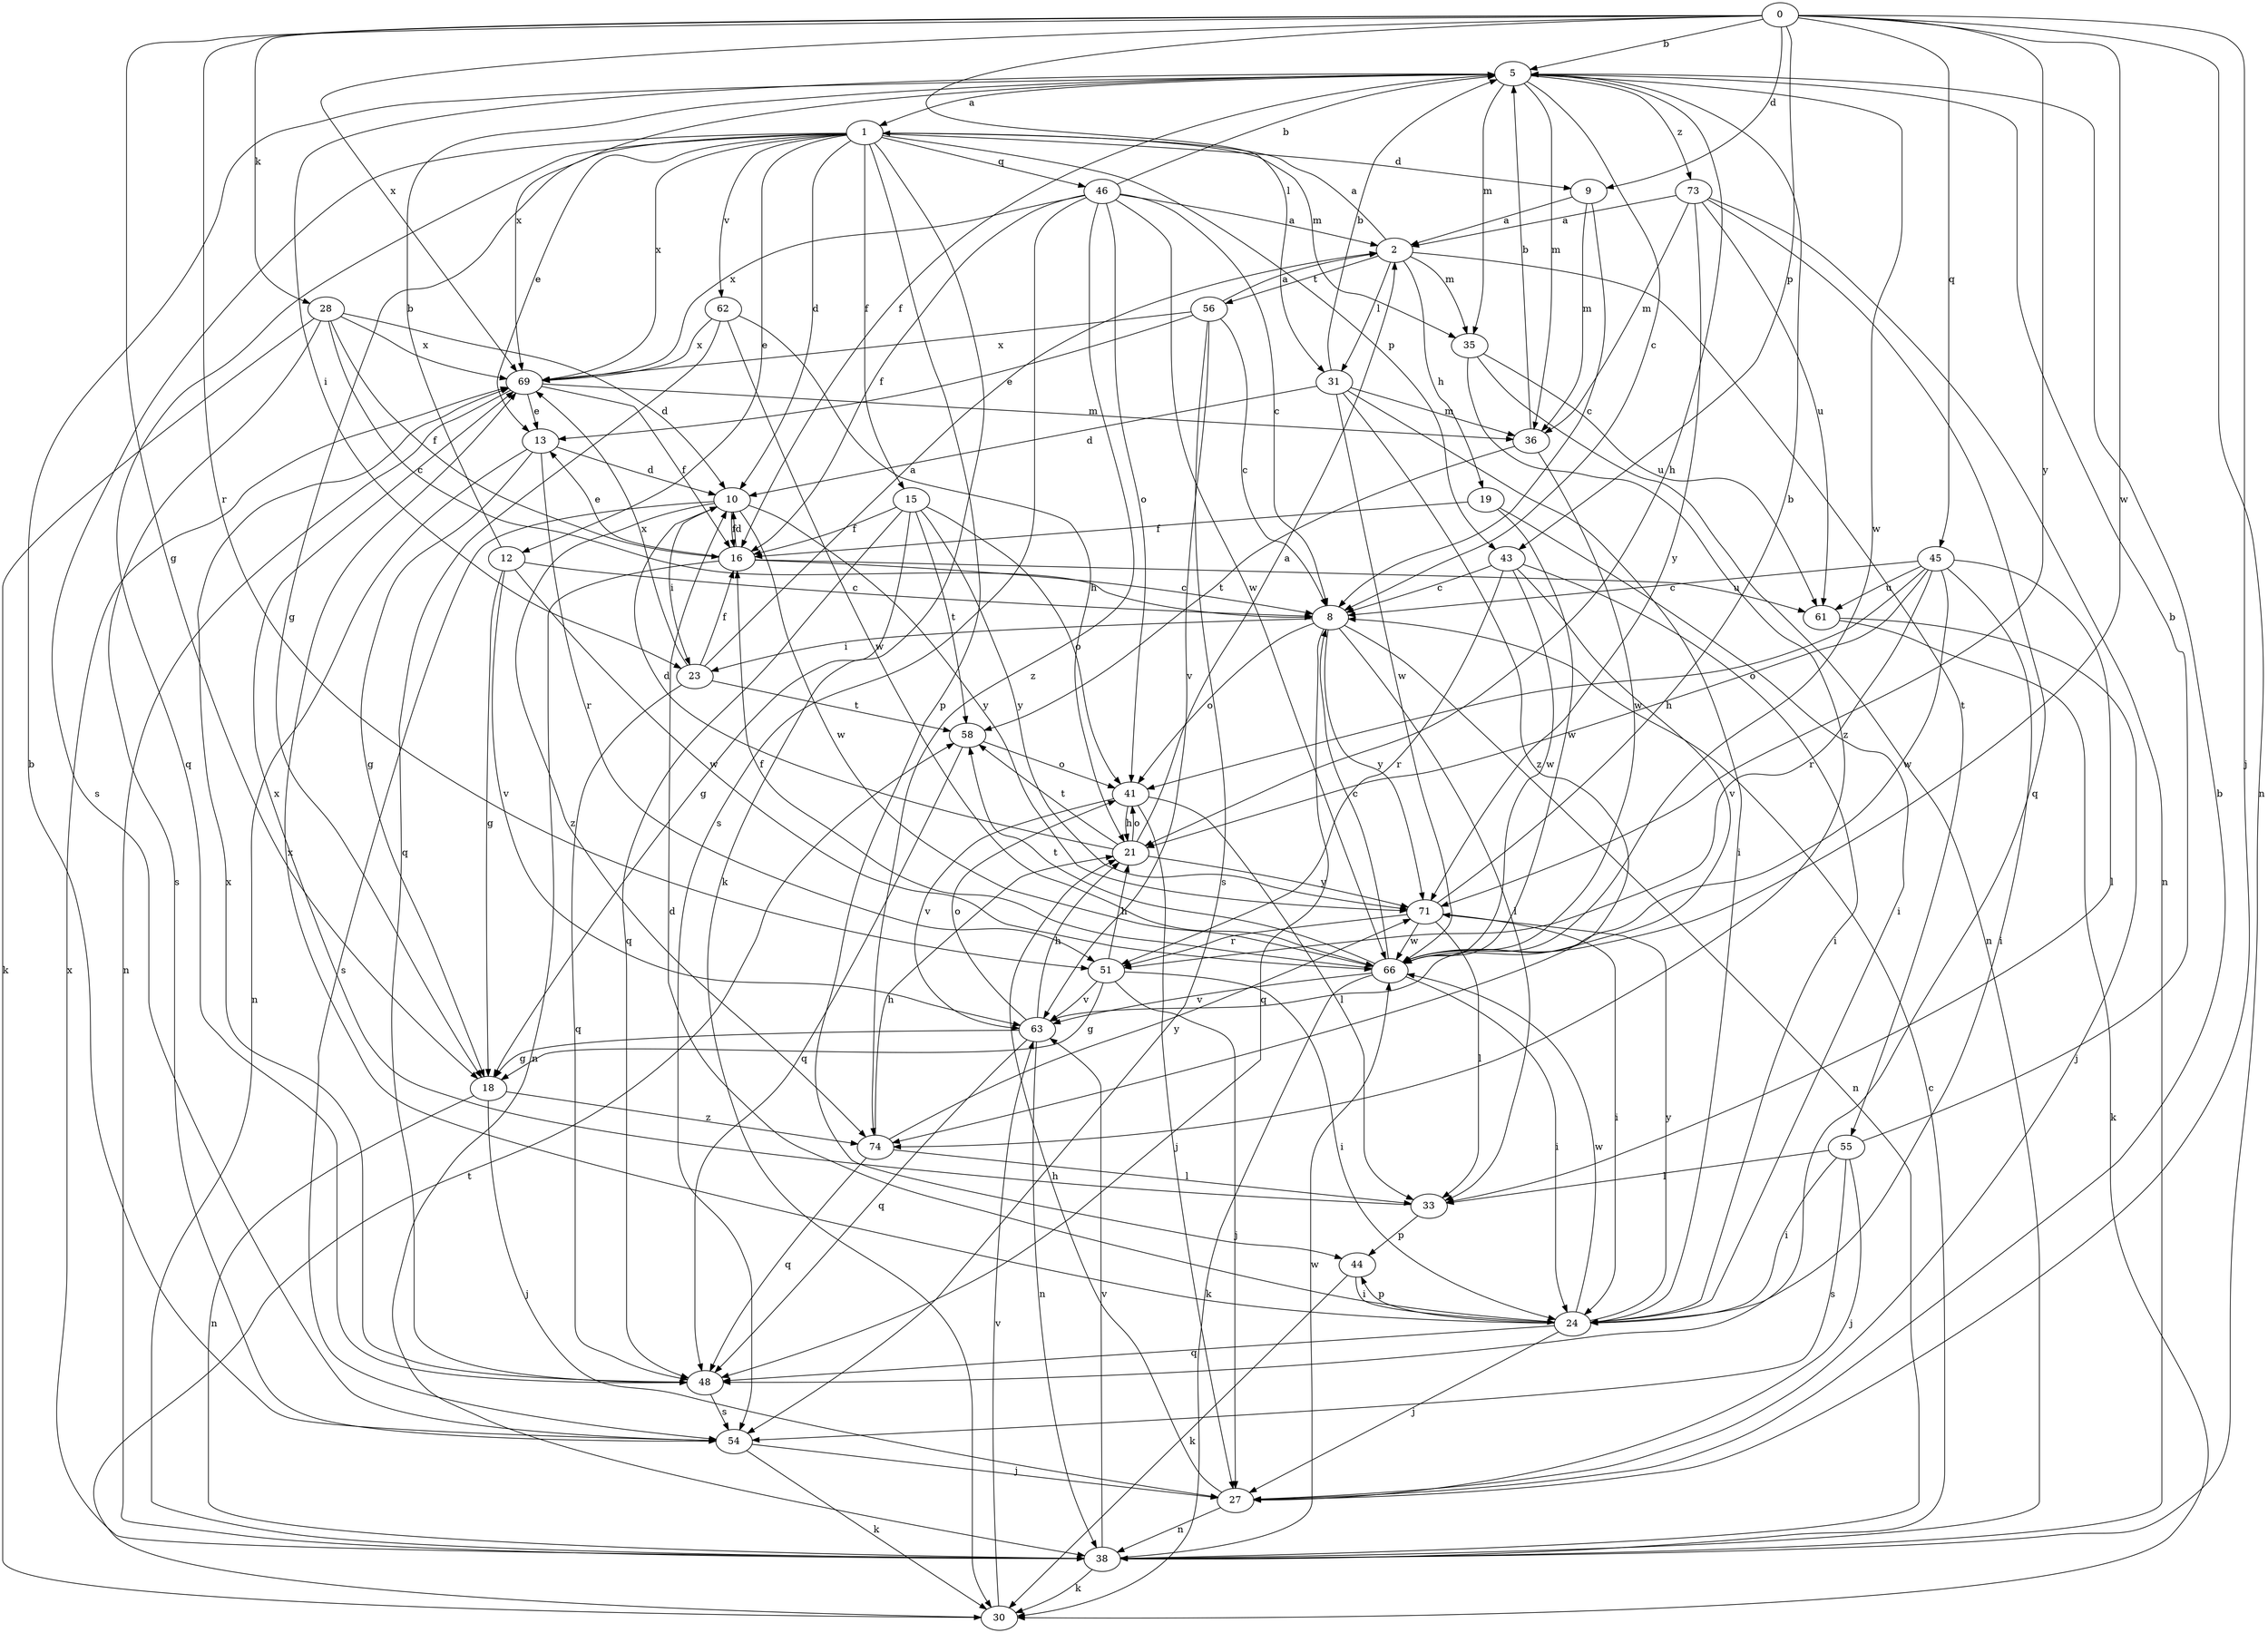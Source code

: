 strict digraph  {
0;
1;
2;
5;
8;
9;
10;
12;
13;
15;
16;
18;
19;
21;
23;
24;
27;
28;
30;
31;
33;
35;
36;
38;
41;
43;
44;
45;
46;
48;
51;
54;
55;
56;
58;
61;
62;
63;
66;
69;
71;
73;
74;
0 -> 5  [label=b];
0 -> 9  [label=d];
0 -> 18  [label=g];
0 -> 27  [label=j];
0 -> 28  [label=k];
0 -> 31  [label=l];
0 -> 38  [label=n];
0 -> 43  [label=p];
0 -> 45  [label=q];
0 -> 51  [label=r];
0 -> 66  [label=w];
0 -> 69  [label=x];
0 -> 71  [label=y];
1 -> 9  [label=d];
1 -> 10  [label=d];
1 -> 12  [label=e];
1 -> 13  [label=e];
1 -> 15  [label=f];
1 -> 18  [label=g];
1 -> 30  [label=k];
1 -> 35  [label=m];
1 -> 43  [label=p];
1 -> 44  [label=p];
1 -> 46  [label=q];
1 -> 48  [label=q];
1 -> 54  [label=s];
1 -> 62  [label=v];
1 -> 69  [label=x];
2 -> 1  [label=a];
2 -> 19  [label=h];
2 -> 31  [label=l];
2 -> 35  [label=m];
2 -> 55  [label=t];
2 -> 56  [label=t];
5 -> 1  [label=a];
5 -> 8  [label=c];
5 -> 16  [label=f];
5 -> 21  [label=h];
5 -> 23  [label=i];
5 -> 35  [label=m];
5 -> 36  [label=m];
5 -> 66  [label=w];
5 -> 69  [label=x];
5 -> 73  [label=z];
8 -> 23  [label=i];
8 -> 33  [label=l];
8 -> 38  [label=n];
8 -> 41  [label=o];
8 -> 48  [label=q];
8 -> 71  [label=y];
9 -> 2  [label=a];
9 -> 8  [label=c];
9 -> 36  [label=m];
10 -> 16  [label=f];
10 -> 23  [label=i];
10 -> 54  [label=s];
10 -> 66  [label=w];
10 -> 71  [label=y];
10 -> 74  [label=z];
12 -> 5  [label=b];
12 -> 8  [label=c];
12 -> 18  [label=g];
12 -> 63  [label=v];
12 -> 66  [label=w];
13 -> 10  [label=d];
13 -> 18  [label=g];
13 -> 38  [label=n];
13 -> 51  [label=r];
15 -> 16  [label=f];
15 -> 18  [label=g];
15 -> 41  [label=o];
15 -> 48  [label=q];
15 -> 58  [label=t];
15 -> 71  [label=y];
16 -> 8  [label=c];
16 -> 10  [label=d];
16 -> 13  [label=e];
16 -> 38  [label=n];
16 -> 61  [label=u];
18 -> 27  [label=j];
18 -> 38  [label=n];
18 -> 74  [label=z];
19 -> 16  [label=f];
19 -> 24  [label=i];
19 -> 66  [label=w];
21 -> 2  [label=a];
21 -> 10  [label=d];
21 -> 41  [label=o];
21 -> 58  [label=t];
21 -> 71  [label=y];
23 -> 2  [label=a];
23 -> 16  [label=f];
23 -> 48  [label=q];
23 -> 58  [label=t];
23 -> 69  [label=x];
24 -> 10  [label=d];
24 -> 27  [label=j];
24 -> 44  [label=p];
24 -> 48  [label=q];
24 -> 66  [label=w];
24 -> 69  [label=x];
24 -> 71  [label=y];
27 -> 5  [label=b];
27 -> 21  [label=h];
27 -> 38  [label=n];
28 -> 8  [label=c];
28 -> 10  [label=d];
28 -> 16  [label=f];
28 -> 30  [label=k];
28 -> 54  [label=s];
28 -> 69  [label=x];
30 -> 58  [label=t];
30 -> 63  [label=v];
31 -> 5  [label=b];
31 -> 10  [label=d];
31 -> 24  [label=i];
31 -> 36  [label=m];
31 -> 66  [label=w];
31 -> 74  [label=z];
33 -> 44  [label=p];
33 -> 69  [label=x];
35 -> 38  [label=n];
35 -> 61  [label=u];
35 -> 74  [label=z];
36 -> 5  [label=b];
36 -> 58  [label=t];
36 -> 66  [label=w];
38 -> 8  [label=c];
38 -> 30  [label=k];
38 -> 63  [label=v];
38 -> 66  [label=w];
38 -> 69  [label=x];
41 -> 21  [label=h];
41 -> 27  [label=j];
41 -> 33  [label=l];
41 -> 63  [label=v];
43 -> 8  [label=c];
43 -> 24  [label=i];
43 -> 51  [label=r];
43 -> 63  [label=v];
43 -> 66  [label=w];
44 -> 24  [label=i];
44 -> 30  [label=k];
45 -> 8  [label=c];
45 -> 21  [label=h];
45 -> 24  [label=i];
45 -> 33  [label=l];
45 -> 41  [label=o];
45 -> 51  [label=r];
45 -> 61  [label=u];
45 -> 66  [label=w];
46 -> 2  [label=a];
46 -> 5  [label=b];
46 -> 8  [label=c];
46 -> 16  [label=f];
46 -> 41  [label=o];
46 -> 54  [label=s];
46 -> 66  [label=w];
46 -> 69  [label=x];
46 -> 74  [label=z];
48 -> 54  [label=s];
48 -> 69  [label=x];
51 -> 18  [label=g];
51 -> 21  [label=h];
51 -> 24  [label=i];
51 -> 27  [label=j];
51 -> 63  [label=v];
54 -> 5  [label=b];
54 -> 27  [label=j];
54 -> 30  [label=k];
55 -> 5  [label=b];
55 -> 24  [label=i];
55 -> 27  [label=j];
55 -> 33  [label=l];
55 -> 54  [label=s];
56 -> 2  [label=a];
56 -> 8  [label=c];
56 -> 13  [label=e];
56 -> 54  [label=s];
56 -> 63  [label=v];
56 -> 69  [label=x];
58 -> 41  [label=o];
58 -> 48  [label=q];
61 -> 27  [label=j];
61 -> 30  [label=k];
62 -> 21  [label=h];
62 -> 48  [label=q];
62 -> 66  [label=w];
62 -> 69  [label=x];
63 -> 18  [label=g];
63 -> 21  [label=h];
63 -> 38  [label=n];
63 -> 41  [label=o];
63 -> 48  [label=q];
66 -> 8  [label=c];
66 -> 16  [label=f];
66 -> 24  [label=i];
66 -> 30  [label=k];
66 -> 58  [label=t];
66 -> 63  [label=v];
69 -> 13  [label=e];
69 -> 16  [label=f];
69 -> 36  [label=m];
69 -> 38  [label=n];
71 -> 5  [label=b];
71 -> 24  [label=i];
71 -> 33  [label=l];
71 -> 51  [label=r];
71 -> 66  [label=w];
73 -> 2  [label=a];
73 -> 36  [label=m];
73 -> 38  [label=n];
73 -> 48  [label=q];
73 -> 61  [label=u];
73 -> 71  [label=y];
74 -> 21  [label=h];
74 -> 33  [label=l];
74 -> 48  [label=q];
74 -> 71  [label=y];
}
